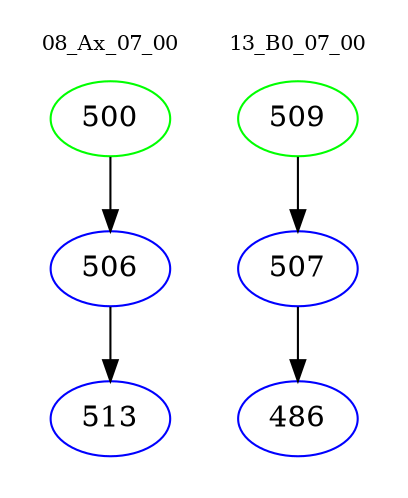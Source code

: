 digraph{
subgraph cluster_0 {
color = white
label = "08_Ax_07_00";
fontsize=10;
T0_500 [label="500", color="green"]
T0_500 -> T0_506 [color="black"]
T0_506 [label="506", color="blue"]
T0_506 -> T0_513 [color="black"]
T0_513 [label="513", color="blue"]
}
subgraph cluster_1 {
color = white
label = "13_B0_07_00";
fontsize=10;
T1_509 [label="509", color="green"]
T1_509 -> T1_507 [color="black"]
T1_507 [label="507", color="blue"]
T1_507 -> T1_486 [color="black"]
T1_486 [label="486", color="blue"]
}
}
